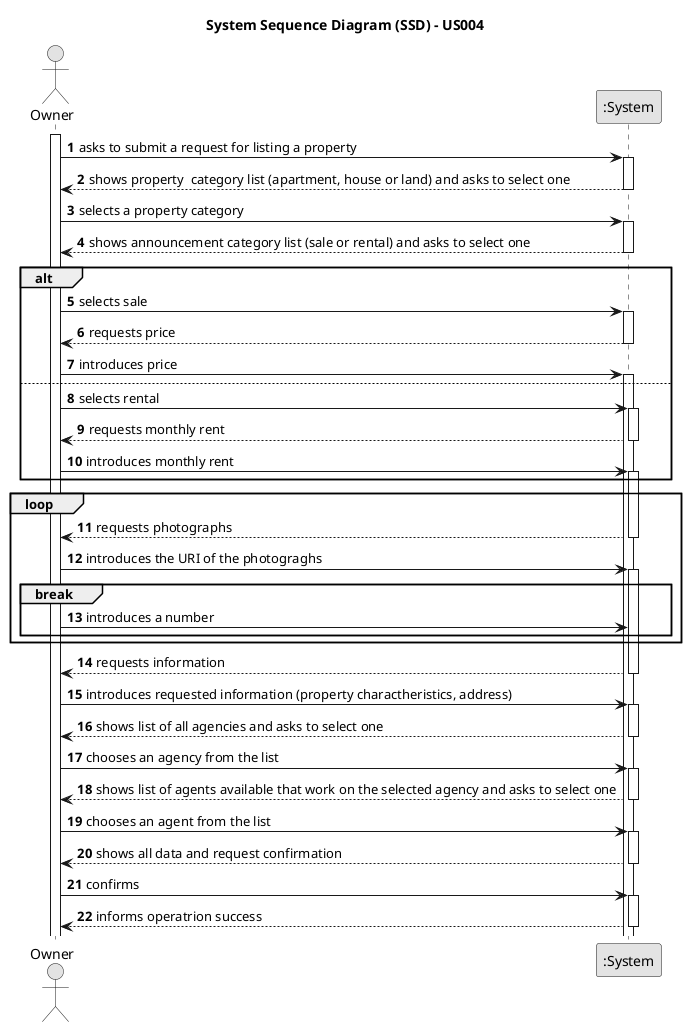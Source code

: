 @startuml
skinparam monochrome true
skinparam packageStyle rectangle
skinparam shadowing false
autonumber

title System Sequence Diagram (SSD) - US004
actor "Owner" as Owner
participant ":System" as System

activate Owner

    Owner -> System : asks to submit a request for listing a property
    activate System

        System --> Owner : shows property  category list (apartment, house or land) and asks to select one
    deactivate System

    Owner -> System : selects a property category
    activate System

       System --> Owner : shows announcement category list (sale or rental) and asks to select one
    deactivate System

alt

    Owner -> System : selects sale
    activate System

    System --> Owner : requests price
    deactivate System

    Owner -> System : introduces price
    activate System

else

    Owner -> System : selects rental
    activate System

        System --> Owner : requests monthly rent
    deactivate System

    Owner -> System : introduces monthly rent
    activate System

end alt
loop
        System --> Owner : requests photographs
    deactivate System

    Owner -> System : introduces the URI of the photograghs
    activate System

break
    Owner -> System : introduces a number

end break
end loop
       System --> Owner : requests information
    deactivate System

    Owner -> System : introduces requested information (property charactheristics, address)
    activate System

        System --> Owner : shows list of all agencies and asks to select one
    deactivate System

    Owner -> System : chooses an agency from the list
    activate System

       System --> Owner : shows list of agents available that work on the selected agency and asks to select one
    deactivate System

    Owner -> System : chooses an agent from the list
    activate System

       System --> Owner : shows all data and request confirmation
    deactivate System

    Owner -> System : confirms
    activate System

       System --> Owner : informs operatrion success
    deactivate System



@enduml
